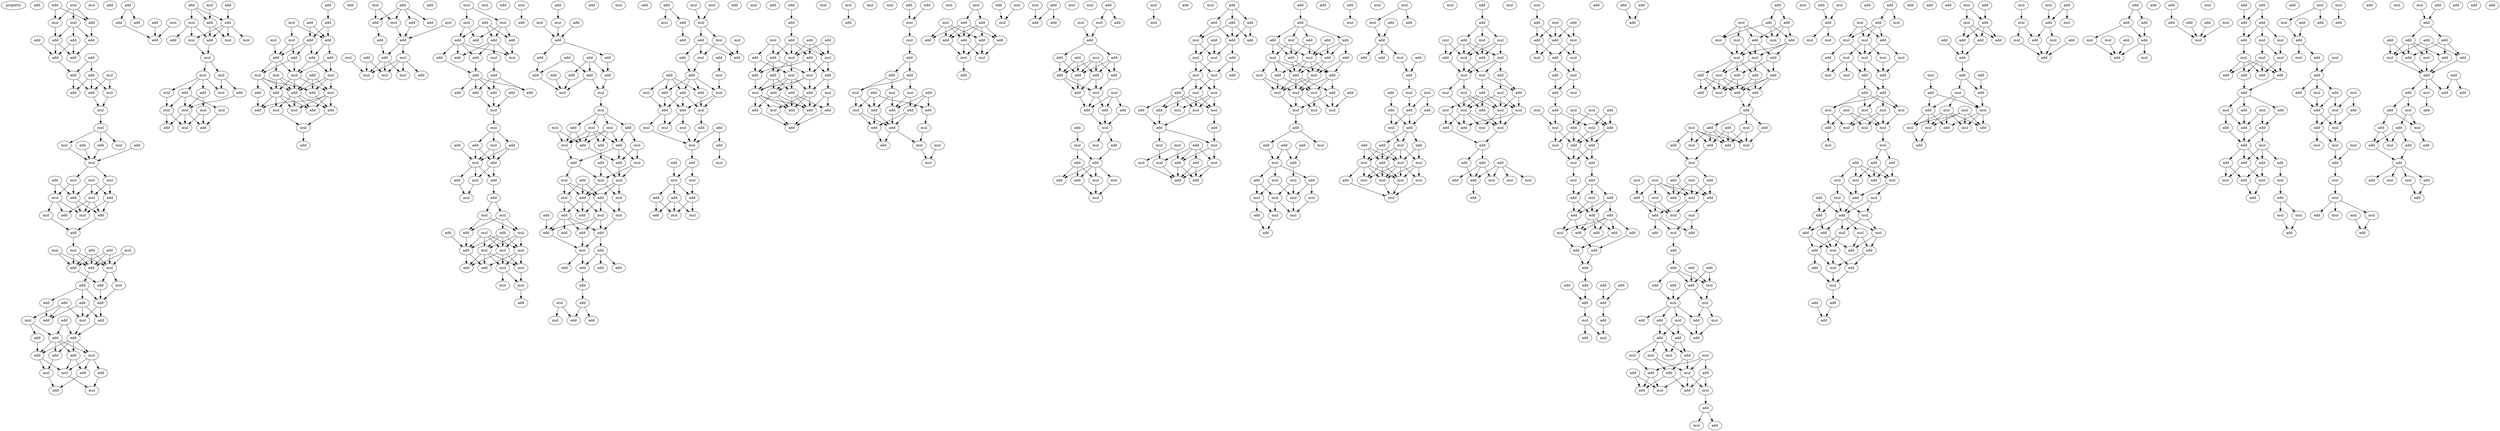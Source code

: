 digraph {
    node [fontcolor=black]
    property [mul=2,lf=1.9]
    0 [ label = add ];
    1 [ label = mul ];
    2 [ label = add ];
    3 [ label = mul ];
    4 [ label = add ];
    5 [ label = mul ];
    6 [ label = mul ];
    7 [ label = add ];
    8 [ label = add ];
    9 [ label = add ];
    10 [ label = add ];
    11 [ label = add ];
    12 [ label = add ];
    13 [ label = add ];
    14 [ label = add ];
    15 [ label = mul ];
    16 [ label = add ];
    17 [ label = add ];
    18 [ label = add ];
    19 [ label = mul ];
    20 [ label = mul ];
    21 [ label = add ];
    22 [ label = mul ];
    23 [ label = mul ];
    24 [ label = add ];
    25 [ label = add ];
    26 [ label = add ];
    27 [ label = mul ];
    28 [ label = mul ];
    29 [ label = mul ];
    30 [ label = mul ];
    31 [ label = mul ];
    32 [ label = add ];
    33 [ label = mul ];
    34 [ label = mul ];
    35 [ label = add ];
    36 [ label = add ];
    37 [ label = mul ];
    38 [ label = mul ];
    39 [ label = add ];
    40 [ label = add ];
    41 [ label = add ];
    42 [ label = add ];
    43 [ label = add ];
    44 [ label = mul ];
    45 [ label = mul ];
    46 [ label = mul ];
    47 [ label = mul ];
    48 [ label = add ];
    49 [ label = add ];
    50 [ label = mul ];
    51 [ label = add ];
    52 [ label = add ];
    53 [ label = add ];
    54 [ label = add ];
    55 [ label = add ];
    56 [ label = add ];
    57 [ label = add ];
    58 [ label = mul ];
    59 [ label = add ];
    60 [ label = mul ];
    61 [ label = add ];
    62 [ label = add ];
    63 [ label = add ];
    64 [ label = add ];
    65 [ label = add ];
    66 [ label = add ];
    67 [ label = add ];
    68 [ label = mul ];
    69 [ label = mul ];
    70 [ label = mul ];
    71 [ label = add ];
    72 [ label = add ];
    73 [ label = add ];
    74 [ label = mul ];
    75 [ label = add ];
    76 [ label = add ];
    77 [ label = add ];
    78 [ label = add ];
    79 [ label = mul ];
    80 [ label = add ];
    81 [ label = mul ];
    82 [ label = add ];
    83 [ label = add ];
    84 [ label = add ];
    85 [ label = mul ];
    86 [ label = add ];
    87 [ label = mul ];
    88 [ label = add ];
    89 [ label = mul ];
    90 [ label = add ];
    91 [ label = mul ];
    92 [ label = mul ];
    93 [ label = mul ];
    94 [ label = mul ];
    95 [ label = mul ];
    96 [ label = mul ];
    97 [ label = add ];
    98 [ label = add ];
    99 [ label = add ];
    100 [ label = mul ];
    101 [ label = mul ];
    102 [ label = mul ];
    103 [ label = mul ];
    104 [ label = add ];
    105 [ label = mul ];
    106 [ label = add ];
    107 [ label = add ];
    108 [ label = mul ];
    109 [ label = add ];
    110 [ label = add ];
    111 [ label = mul ];
    112 [ label = add ];
    113 [ label = add ];
    114 [ label = mul ];
    115 [ label = add ];
    116 [ label = add ];
    117 [ label = add ];
    118 [ label = add ];
    119 [ label = mul ];
    120 [ label = add ];
    121 [ label = mul ];
    122 [ label = mul ];
    123 [ label = mul ];
    124 [ label = add ];
    125 [ label = mul ];
    126 [ label = add ];
    127 [ label = add ];
    128 [ label = add ];
    129 [ label = add ];
    130 [ label = mul ];
    131 [ label = add ];
    132 [ label = mul ];
    133 [ label = add ];
    134 [ label = mul ];
    135 [ label = add ];
    136 [ label = add ];
    137 [ label = mul ];
    138 [ label = add ];
    139 [ label = mul ];
    140 [ label = mul ];
    141 [ label = add ];
    142 [ label = add ];
    143 [ label = add ];
    144 [ label = add ];
    145 [ label = add ];
    146 [ label = mul ];
    147 [ label = add ];
    148 [ label = mul ];
    149 [ label = add ];
    150 [ label = mul ];
    151 [ label = mul ];
    152 [ label = add ];
    153 [ label = add ];
    154 [ label = mul ];
    155 [ label = mul ];
    156 [ label = mul ];
    157 [ label = add ];
    158 [ label = mul ];
    159 [ label = add ];
    160 [ label = add ];
    161 [ label = add ];
    162 [ label = add ];
    163 [ label = add ];
    164 [ label = add ];
    165 [ label = mul ];
    166 [ label = add ];
    167 [ label = mul ];
    168 [ label = add ];
    169 [ label = add ];
    170 [ label = add ];
    171 [ label = add ];
    172 [ label = add ];
    173 [ label = add ];
    174 [ label = add ];
    175 [ label = mul ];
    176 [ label = mul ];
    177 [ label = add ];
    178 [ label = add ];
    179 [ label = mul ];
    180 [ label = add ];
    181 [ label = mul ];
    182 [ label = add ];
    183 [ label = add ];
    184 [ label = add ];
    185 [ label = mul ];
    186 [ label = mul ];
    187 [ label = add ];
    188 [ label = mul ];
    189 [ label = mul ];
    190 [ label = mul ];
    191 [ label = add ];
    192 [ label = add ];
    193 [ label = mul ];
    194 [ label = mul ];
    195 [ label = add ];
    196 [ label = mul ];
    197 [ label = add ];
    198 [ label = mul ];
    199 [ label = mul ];
    200 [ label = mul ];
    201 [ label = mul ];
    202 [ label = add ];
    203 [ label = add ];
    204 [ label = add ];
    205 [ label = mul ];
    206 [ label = mul ];
    207 [ label = add ];
    208 [ label = mul ];
    209 [ label = add ];
    210 [ label = add ];
    211 [ label = mul ];
    212 [ label = mul ];
    213 [ label = add ];
    214 [ label = add ];
    215 [ label = mul ];
    216 [ label = add ];
    217 [ label = add ];
    218 [ label = add ];
    219 [ label = add ];
    220 [ label = add ];
    221 [ label = add ];
    222 [ label = add ];
    223 [ label = add ];
    224 [ label = add ];
    225 [ label = add ];
    226 [ label = mul ];
    227 [ label = mul ];
    228 [ label = mul ];
    229 [ label = add ];
    230 [ label = mul ];
    231 [ label = mul ];
    232 [ label = mul ];
    233 [ label = add ];
    234 [ label = mul ];
    235 [ label = add ];
    236 [ label = mul ];
    237 [ label = add ];
    238 [ label = add ];
    239 [ label = add ];
    240 [ label = add ];
    241 [ label = mul ];
    242 [ label = add ];
    243 [ label = add ];
    244 [ label = mul ];
    245 [ label = mul ];
    246 [ label = mul ];
    247 [ label = mul ];
    248 [ label = mul ];
    249 [ label = add ];
    250 [ label = add ];
    251 [ label = mul ];
    252 [ label = add ];
    253 [ label = add ];
    254 [ label = mul ];
    255 [ label = add ];
    256 [ label = add ];
    257 [ label = add ];
    258 [ label = add ];
    259 [ label = add ];
    260 [ label = add ];
    261 [ label = mul ];
    262 [ label = add ];
    263 [ label = add ];
    264 [ label = add ];
    265 [ label = add ];
    266 [ label = add ];
    267 [ label = mul ];
    268 [ label = add ];
    269 [ label = add ];
    270 [ label = add ];
    271 [ label = mul ];
    272 [ label = add ];
    273 [ label = add ];
    274 [ label = mul ];
    275 [ label = add ];
    276 [ label = add ];
    277 [ label = mul ];
    278 [ label = mul ];
    279 [ label = mul ];
    280 [ label = add ];
    281 [ label = mul ];
    282 [ label = mul ];
    283 [ label = add ];
    284 [ label = add ];
    285 [ label = mul ];
    286 [ label = add ];
    287 [ label = add ];
    288 [ label = mul ];
    289 [ label = add ];
    290 [ label = add ];
    291 [ label = add ];
    292 [ label = add ];
    293 [ label = mul ];
    294 [ label = mul ];
    295 [ label = add ];
    296 [ label = add ];
    297 [ label = mul ];
    298 [ label = add ];
    299 [ label = add ];
    300 [ label = add ];
    301 [ label = mul ];
    302 [ label = mul ];
    303 [ label = mul ];
    304 [ label = add ];
    305 [ label = mul ];
    306 [ label = add ];
    307 [ label = mul ];
    308 [ label = add ];
    309 [ label = mul ];
    310 [ label = add ];
    311 [ label = mul ];
    312 [ label = mul ];
    313 [ label = add ];
    314 [ label = add ];
    315 [ label = add ];
    316 [ label = add ];
    317 [ label = mul ];
    318 [ label = mul ];
    319 [ label = add ];
    320 [ label = add ];
    321 [ label = add ];
    322 [ label = add ];
    323 [ label = add ];
    324 [ label = mul ];
    325 [ label = add ];
    326 [ label = mul ];
    327 [ label = mul ];
    328 [ label = add ];
    329 [ label = add ];
    330 [ label = add ];
    331 [ label = mul ];
    332 [ label = add ];
    333 [ label = add ];
    334 [ label = mul ];
    335 [ label = add ];
    336 [ label = mul ];
    337 [ label = mul ];
    338 [ label = add ];
    339 [ label = add ];
    340 [ label = add ];
    341 [ label = add ];
    342 [ label = mul ];
    343 [ label = add ];
    344 [ label = add ];
    345 [ label = add ];
    346 [ label = mul ];
    347 [ label = mul ];
    348 [ label = mul ];
    349 [ label = add ];
    350 [ label = mul ];
    351 [ label = add ];
    352 [ label = add ];
    353 [ label = mul ];
    354 [ label = mul ];
    355 [ label = add ];
    356 [ label = add ];
    357 [ label = add ];
    358 [ label = mul ];
    359 [ label = mul ];
    360 [ label = add ];
    361 [ label = mul ];
    362 [ label = add ];
    363 [ label = add ];
    364 [ label = add ];
    365 [ label = add ];
    366 [ label = add ];
    367 [ label = mul ];
    368 [ label = add ];
    369 [ label = mul ];
    370 [ label = add ];
    371 [ label = mul ];
    372 [ label = mul ];
    373 [ label = add ];
    374 [ label = mul ];
    375 [ label = mul ];
    376 [ label = mul ];
    377 [ label = add ];
    378 [ label = mul ];
    379 [ label = add ];
    380 [ label = add ];
    381 [ label = add ];
    382 [ label = add ];
    383 [ label = add ];
    384 [ label = add ];
    385 [ label = mul ];
    386 [ label = mul ];
    387 [ label = add ];
    388 [ label = add ];
    389 [ label = mul ];
    390 [ label = mul ];
    391 [ label = add ];
    392 [ label = mul ];
    393 [ label = add ];
    394 [ label = mul ];
    395 [ label = add ];
    396 [ label = mul ];
    397 [ label = add ];
    398 [ label = mul ];
    399 [ label = mul ];
    400 [ label = mul ];
    401 [ label = add ];
    402 [ label = add ];
    403 [ label = mul ];
    404 [ label = add ];
    405 [ label = add ];
    406 [ label = mul ];
    407 [ label = add ];
    408 [ label = add ];
    409 [ label = add ];
    410 [ label = add ];
    411 [ label = add ];
    412 [ label = add ];
    413 [ label = mul ];
    414 [ label = add ];
    415 [ label = mul ];
    416 [ label = add ];
    417 [ label = add ];
    418 [ label = add ];
    419 [ label = add ];
    420 [ label = mul ];
    421 [ label = mul ];
    422 [ label = add ];
    423 [ label = mul ];
    424 [ label = add ];
    425 [ label = add ];
    426 [ label = mul ];
    427 [ label = add ];
    428 [ label = mul ];
    429 [ label = add ];
    430 [ label = mul ];
    431 [ label = mul ];
    432 [ label = add ];
    433 [ label = add ];
    434 [ label = add ];
    435 [ label = add ];
    436 [ label = mul ];
    437 [ label = add ];
    438 [ label = add ];
    439 [ label = add ];
    440 [ label = add ];
    441 [ label = mul ];
    442 [ label = mul ];
    443 [ label = add ];
    444 [ label = mul ];
    445 [ label = mul ];
    446 [ label = mul ];
    447 [ label = mul ];
    448 [ label = add ];
    449 [ label = mul ];
    450 [ label = mul ];
    451 [ label = add ];
    452 [ label = mul ];
    453 [ label = add ];
    454 [ label = add ];
    455 [ label = add ];
    456 [ label = mul ];
    457 [ label = mul ];
    458 [ label = mul ];
    459 [ label = add ];
    460 [ label = mul ];
    461 [ label = mul ];
    462 [ label = add ];
    463 [ label = mul ];
    464 [ label = add ];
    465 [ label = add ];
    466 [ label = add ];
    467 [ label = add ];
    468 [ label = add ];
    469 [ label = add ];
    470 [ label = mul ];
    471 [ label = add ];
    472 [ label = add ];
    473 [ label = add ];
    474 [ label = mul ];
    475 [ label = mul ];
    476 [ label = add ];
    477 [ label = add ];
    478 [ label = add ];
    479 [ label = mul ];
    480 [ label = mul ];
    481 [ label = add ];
    482 [ label = add ];
    483 [ label = add ];
    484 [ label = mul ];
    485 [ label = add ];
    486 [ label = add ];
    487 [ label = mul ];
    488 [ label = mul ];
    489 [ label = mul ];
    490 [ label = mul ];
    491 [ label = mul ];
    492 [ label = add ];
    493 [ label = add ];
    494 [ label = add ];
    495 [ label = add ];
    496 [ label = mul ];
    497 [ label = add ];
    498 [ label = mul ];
    499 [ label = add ];
    500 [ label = mul ];
    501 [ label = mul ];
    502 [ label = add ];
    503 [ label = add ];
    504 [ label = mul ];
    505 [ label = mul ];
    506 [ label = mul ];
    507 [ label = mul ];
    508 [ label = add ];
    509 [ label = mul ];
    510 [ label = mul ];
    511 [ label = add ];
    512 [ label = add ];
    513 [ label = mul ];
    514 [ label = mul ];
    515 [ label = mul ];
    516 [ label = mul ];
    517 [ label = mul ];
    518 [ label = add ];
    519 [ label = add ];
    520 [ label = add ];
    521 [ label = add ];
    522 [ label = add ];
    523 [ label = mul ];
    524 [ label = add ];
    525 [ label = add ];
    526 [ label = mul ];
    527 [ label = mul ];
    528 [ label = add ];
    529 [ label = add ];
    530 [ label = add ];
    531 [ label = add ];
    532 [ label = mul ];
    533 [ label = add ];
    534 [ label = add ];
    535 [ label = add ];
    536 [ label = mul ];
    537 [ label = add ];
    538 [ label = mul ];
    539 [ label = mul ];
    540 [ label = mul ];
    541 [ label = add ];
    542 [ label = add ];
    543 [ label = mul ];
    544 [ label = mul ];
    545 [ label = mul ];
    546 [ label = mul ];
    547 [ label = mul ];
    548 [ label = add ];
    549 [ label = add ];
    550 [ label = mul ];
    551 [ label = add ];
    552 [ label = mul ];
    553 [ label = mul ];
    554 [ label = add ];
    555 [ label = mul ];
    556 [ label = mul ];
    557 [ label = add ];
    558 [ label = add ];
    559 [ label = mul ];
    560 [ label = mul ];
    561 [ label = mul ];
    562 [ label = add ];
    563 [ label = mul ];
    564 [ label = mul ];
    565 [ label = add ];
    566 [ label = mul ];
    567 [ label = mul ];
    568 [ label = add ];
    569 [ label = mul ];
    570 [ label = mul ];
    571 [ label = add ];
    572 [ label = add ];
    573 [ label = mul ];
    574 [ label = mul ];
    575 [ label = add ];
    576 [ label = add ];
    577 [ label = add ];
    578 [ label = add ];
    579 [ label = mul ];
    580 [ label = mul ];
    581 [ label = add ];
    582 [ label = add ];
    583 [ label = mul ];
    584 [ label = add ];
    585 [ label = mul ];
    586 [ label = mul ];
    587 [ label = mul ];
    588 [ label = add ];
    589 [ label = add ];
    590 [ label = add ];
    591 [ label = add ];
    592 [ label = mul ];
    593 [ label = add ];
    594 [ label = add ];
    595 [ label = mul ];
    596 [ label = mul ];
    597 [ label = add ];
    598 [ label = mul ];
    599 [ label = add ];
    600 [ label = mul ];
    601 [ label = mul ];
    602 [ label = add ];
    603 [ label = add ];
    604 [ label = mul ];
    605 [ label = mul ];
    606 [ label = add ];
    607 [ label = mul ];
    608 [ label = mul ];
    609 [ label = add ];
    610 [ label = add ];
    611 [ label = add ];
    612 [ label = mul ];
    613 [ label = add ];
    614 [ label = mul ];
    615 [ label = add ];
    616 [ label = mul ];
    617 [ label = add ];
    618 [ label = add ];
    619 [ label = mul ];
    620 [ label = add ];
    621 [ label = add ];
    622 [ label = add ];
    623 [ label = add ];
    624 [ label = add ];
    625 [ label = add ];
    626 [ label = mul ];
    627 [ label = add ];
    628 [ label = add ];
    629 [ label = add ];
    630 [ label = add ];
    631 [ label = add ];
    632 [ label = add ];
    633 [ label = add ];
    634 [ label = add ];
    635 [ label = add ];
    636 [ label = add ];
    637 [ label = mul ];
    638 [ label = add ];
    639 [ label = add ];
    640 [ label = mul ];
    641 [ label = add ];
    642 [ label = add ];
    643 [ label = add ];
    644 [ label = add ];
    645 [ label = mul ];
    646 [ label = add ];
    647 [ label = add ];
    648 [ label = mul ];
    649 [ label = add ];
    650 [ label = mul ];
    651 [ label = mul ];
    652 [ label = add ];
    653 [ label = mul ];
    654 [ label = mul ];
    655 [ label = add ];
    656 [ label = add ];
    657 [ label = add ];
    658 [ label = mul ];
    659 [ label = add ];
    660 [ label = add ];
    661 [ label = add ];
    662 [ label = mul ];
    663 [ label = add ];
    664 [ label = add ];
    665 [ label = add ];
    666 [ label = add ];
    667 [ label = mul ];
    668 [ label = mul ];
    669 [ label = add ];
    670 [ label = add ];
    671 [ label = add ];
    672 [ label = add ];
    673 [ label = add ];
    674 [ label = mul ];
    675 [ label = mul ];
    676 [ label = mul ];
    677 [ label = add ];
    678 [ label = add ];
    679 [ label = mul ];
    680 [ label = mul ];
    681 [ label = mul ];
    682 [ label = mul ];
    683 [ label = add ];
    684 [ label = mul ];
    685 [ label = add ];
    686 [ label = add ];
    687 [ label = mul ];
    688 [ label = add ];
    689 [ label = mul ];
    690 [ label = add ];
    691 [ label = mul ];
    692 [ label = add ];
    693 [ label = add ];
    694 [ label = add ];
    695 [ label = add ];
    696 [ label = add ];
    697 [ label = add ];
    698 [ label = mul ];
    699 [ label = add ];
    700 [ label = add ];
    701 [ label = mul ];
    702 [ label = mul ];
    703 [ label = mul ];
    704 [ label = mul ];
    705 [ label = mul ];
    706 [ label = add ];
    707 [ label = add ];
    708 [ label = add ];
    709 [ label = add ];
    710 [ label = add ];
    711 [ label = add ];
    712 [ label = mul ];
    713 [ label = mul ];
    714 [ label = mul ];
    715 [ label = mul ];
    716 [ label = add ];
    717 [ label = add ];
    718 [ label = mul ];
    719 [ label = add ];
    720 [ label = add ];
    721 [ label = add ];
    722 [ label = mul ];
    723 [ label = add ];
    724 [ label = add ];
    725 [ label = mul ];
    726 [ label = add ];
    727 [ label = add ];
    728 [ label = mul ];
    729 [ label = mul ];
    730 [ label = add ];
    731 [ label = add ];
    732 [ label = add ];
    733 [ label = mul ];
    734 [ label = mul ];
    735 [ label = add ];
    736 [ label = mul ];
    737 [ label = add ];
    738 [ label = mul ];
    739 [ label = mul ];
    740 [ label = mul ];
    741 [ label = add ];
    742 [ label = mul ];
    743 [ label = add ];
    744 [ label = mul ];
    745 [ label = mul ];
    746 [ label = mul ];
    747 [ label = mul ];
    748 [ label = add ];
    749 [ label = mul ];
    750 [ label = add ];
    751 [ label = add ];
    752 [ label = add ];
    753 [ label = mul ];
    754 [ label = mul ];
    755 [ label = mul ];
    756 [ label = mul ];
    757 [ label = mul ];
    758 [ label = mul ];
    759 [ label = add ];
    760 [ label = mul ];
    761 [ label = mul ];
    762 [ label = mul ];
    763 [ label = mul ];
    764 [ label = add ];
    765 [ label = add ];
    766 [ label = add ];
    767 [ label = mul ];
    768 [ label = add ];
    769 [ label = mul ];
    770 [ label = mul ];
    771 [ label = mul ];
    772 [ label = add ];
    773 [ label = mul ];
    774 [ label = add ];
    775 [ label = add ];
    776 [ label = mul ];
    777 [ label = add ];
    778 [ label = mul ];
    779 [ label = mul ];
    780 [ label = add ];
    781 [ label = add ];
    782 [ label = mul ];
    783 [ label = add ];
    784 [ label = add ];
    785 [ label = mul ];
    786 [ label = add ];
    787 [ label = add ];
    788 [ label = add ];
    789 [ label = add ];
    790 [ label = mul ];
    791 [ label = add ];
    792 [ label = mul ];
    793 [ label = add ];
    794 [ label = add ];
    795 [ label = add ];
    796 [ label = add ];
    797 [ label = add ];
    798 [ label = mul ];
    799 [ label = mul ];
    800 [ label = add ];
    801 [ label = add ];
    802 [ label = add ];
    803 [ label = add ];
    804 [ label = add ];
    805 [ label = add ];
    806 [ label = add ];
    807 [ label = add ];
    808 [ label = mul ];
    809 [ label = add ];
    810 [ label = add ];
    811 [ label = mul ];
    812 [ label = mul ];
    813 [ label = add ];
    814 [ label = mul ];
    815 [ label = mul ];
    816 [ label = add ];
    817 [ label = mul ];
    818 [ label = mul ];
    819 [ label = add ];
    820 [ label = mul ];
    821 [ label = add ];
    822 [ label = mul ];
    823 [ label = add ];
    824 [ label = mul ];
    825 [ label = mul ];
    826 [ label = add ];
    827 [ label = mul ];
    828 [ label = mul ];
    829 [ label = add ];
    830 [ label = add ];
    831 [ label = mul ];
    832 [ label = add ];
    833 [ label = add ];
    834 [ label = add ];
    835 [ label = add ];
    836 [ label = add ];
    837 [ label = mul ];
    838 [ label = mul ];
    839 [ label = add ];
    840 [ label = add ];
    841 [ label = add ];
    842 [ label = mul ];
    843 [ label = add ];
    844 [ label = add ];
    845 [ label = mul ];
    846 [ label = add ];
    847 [ label = mul ];
    848 [ label = add ];
    849 [ label = mul ];
    850 [ label = add ];
    851 [ label = add ];
    852 [ label = add ];
    853 [ label = add ];
    854 [ label = mul ];
    855 [ label = mul ];
    856 [ label = add ];
    857 [ label = mul ];
    858 [ label = mul ];
    859 [ label = mul ];
    860 [ label = add ];
    861 [ label = add ];
    862 [ label = add ];
    863 [ label = add ];
    864 [ label = add ];
    865 [ label = add ];
    866 [ label = add ];
    867 [ label = mul ];
    868 [ label = mul ];
    869 [ label = add ];
    870 [ label = add ];
    871 [ label = add ];
    872 [ label = mul ];
    873 [ label = add ];
    874 [ label = add ];
    875 [ label = add ];
    876 [ label = add ];
    877 [ label = add ];
    878 [ label = add ];
    879 [ label = mul ];
    880 [ label = add ];
    881 [ label = mul ];
    882 [ label = mul ];
    883 [ label = add ];
    884 [ label = add ];
    885 [ label = mul ];
    886 [ label = mul ];
    887 [ label = add ];
    888 [ label = mul ];
    889 [ label = mul ];
    890 [ label = add ];
    891 [ label = add ];
    892 [ label = mul ];
    893 [ label = add ];
    894 [ label = add ];
    895 [ label = mul ];
    896 [ label = add ];
    897 [ label = mul ];
    898 [ label = add ];
    899 [ label = add ];
    900 [ label = add ];
    901 [ label = mul ];
    902 [ label = add ];
    903 [ label = mul ];
    904 [ label = add ];
    905 [ label = add ];
    906 [ label = mul ];
    907 [ label = mul ];
    908 [ label = add ];
    909 [ label = mul ];
    910 [ label = mul ];
    911 [ label = mul ];
    912 [ label = add ];
    913 [ label = mul ];
    914 [ label = mul ];
    915 [ label = mul ];
    916 [ label = add ];
    917 [ label = mul ];
    918 [ label = mul ];
    919 [ label = mul ];
    920 [ label = add ];
    921 [ label = mul ];
    922 [ label = add ];
    923 [ label = add ];
    924 [ label = add ];
    925 [ label = add ];
    926 [ label = add ];
    927 [ label = add ];
    928 [ label = add ];
    929 [ label = mul ];
    930 [ label = add ];
    931 [ label = add ];
    932 [ label = add ];
    933 [ label = mul ];
    934 [ label = add ];
    935 [ label = add ];
    936 [ label = add ];
    937 [ label = mul ];
    938 [ label = add ];
    939 [ label = add ];
    940 [ label = add ];
    941 [ label = add ];
    942 [ label = add ];
    943 [ label = mul ];
    944 [ label = add ];
    945 [ label = add ];
    946 [ label = mul ];
    947 [ label = add ];
    948 [ label = add ];
    949 [ label = add ];
    950 [ label = add ];
    951 [ label = mul ];
    952 [ label = add ];
    953 [ label = add ];
    954 [ label = mul ];
    955 [ label = mul ];
    956 [ label = add ];
    957 [ label = add ];
    1 -> 4 [ name = 0 ];
    1 -> 5 [ name = 1 ];
    1 -> 6 [ name = 2 ];
    2 -> 4 [ name = 3 ];
    2 -> 6 [ name = 4 ];
    4 -> 7 [ name = 5 ];
    5 -> 7 [ name = 6 ];
    5 -> 8 [ name = 7 ];
    5 -> 10 [ name = 8 ];
    6 -> 10 [ name = 9 ];
    7 -> 13 [ name = 10 ];
    8 -> 11 [ name = 11 ];
    8 -> 13 [ name = 12 ];
    9 -> 11 [ name = 13 ];
    10 -> 11 [ name = 14 ];
    10 -> 13 [ name = 15 ];
    11 -> 14 [ name = 16 ];
    12 -> 14 [ name = 17 ];
    12 -> 16 [ name = 18 ];
    14 -> 17 [ name = 19 ];
    14 -> 18 [ name = 20 ];
    15 -> 18 [ name = 21 ];
    15 -> 19 [ name = 22 ];
    16 -> 17 [ name = 23 ];
    16 -> 18 [ name = 24 ];
    16 -> 19 [ name = 25 ];
    18 -> 20 [ name = 26 ];
    19 -> 20 [ name = 27 ];
    20 -> 22 [ name = 28 ];
    22 -> 23 [ name = 29 ];
    22 -> 25 [ name = 30 ];
    22 -> 27 [ name = 31 ];
    23 -> 28 [ name = 32 ];
    24 -> 28 [ name = 33 ];
    25 -> 28 [ name = 34 ];
    26 -> 28 [ name = 35 ];
    28 -> 29 [ name = 36 ];
    28 -> 30 [ name = 37 ];
    29 -> 33 [ name = 38 ];
    29 -> 35 [ name = 39 ];
    30 -> 34 [ name = 40 ];
    30 -> 36 [ name = 41 ];
    31 -> 34 [ name = 42 ];
    31 -> 35 [ name = 43 ];
    31 -> 36 [ name = 44 ];
    32 -> 33 [ name = 45 ];
    32 -> 35 [ name = 46 ];
    33 -> 37 [ name = 47 ];
    33 -> 38 [ name = 48 ];
    33 -> 39 [ name = 49 ];
    34 -> 38 [ name = 50 ];
    34 -> 39 [ name = 51 ];
    34 -> 40 [ name = 52 ];
    35 -> 38 [ name = 53 ];
    35 -> 40 [ name = 54 ];
    36 -> 38 [ name = 55 ];
    36 -> 40 [ name = 56 ];
    37 -> 41 [ name = 57 ];
    40 -> 41 [ name = 58 ];
    41 -> 44 [ name = 59 ];
    42 -> 47 [ name = 60 ];
    42 -> 48 [ name = 61 ];
    42 -> 49 [ name = 62 ];
    43 -> 47 [ name = 63 ];
    43 -> 48 [ name = 64 ];
    43 -> 49 [ name = 65 ];
    44 -> 47 [ name = 66 ];
    44 -> 48 [ name = 67 ];
    44 -> 49 [ name = 68 ];
    45 -> 47 [ name = 69 ];
    45 -> 49 [ name = 70 ];
    46 -> 48 [ name = 71 ];
    46 -> 49 [ name = 72 ];
    47 -> 50 [ name = 73 ];
    47 -> 51 [ name = 74 ];
    48 -> 51 [ name = 75 ];
    49 -> 52 [ name = 76 ];
    50 -> 54 [ name = 77 ];
    51 -> 54 [ name = 78 ];
    52 -> 54 [ name = 79 ];
    52 -> 55 [ name = 80 ];
    52 -> 56 [ name = 81 ];
    53 -> 58 [ name = 82 ];
    53 -> 59 [ name = 83 ];
    53 -> 60 [ name = 84 ];
    54 -> 57 [ name = 85 ];
    54 -> 58 [ name = 86 ];
    55 -> 59 [ name = 87 ];
    56 -> 57 [ name = 88 ];
    56 -> 58 [ name = 89 ];
    56 -> 59 [ name = 90 ];
    57 -> 64 [ name = 91 ];
    58 -> 64 [ name = 92 ];
    60 -> 62 [ name = 93 ];
    60 -> 63 [ name = 94 ];
    61 -> 63 [ name = 95 ];
    61 -> 64 [ name = 96 ];
    62 -> 66 [ name = 97 ];
    63 -> 65 [ name = 98 ];
    63 -> 66 [ name = 99 ];
    63 -> 67 [ name = 100 ];
    63 -> 68 [ name = 101 ];
    64 -> 65 [ name = 102 ];
    64 -> 66 [ name = 103 ];
    64 -> 67 [ name = 104 ];
    64 -> 68 [ name = 105 ];
    65 -> 70 [ name = 106 ];
    66 -> 69 [ name = 107 ];
    66 -> 70 [ name = 108 ];
    67 -> 69 [ name = 109 ];
    67 -> 71 [ name = 110 ];
    68 -> 69 [ name = 111 ];
    68 -> 71 [ name = 112 ];
    68 -> 72 [ name = 113 ];
    69 -> 74 [ name = 114 ];
    70 -> 73 [ name = 115 ];
    71 -> 73 [ name = 116 ];
    72 -> 74 [ name = 117 ];
    75 -> 77 [ name = 118 ];
    75 -> 78 [ name = 119 ];
    76 -> 80 [ name = 120 ];
    77 -> 80 [ name = 121 ];
    79 -> 80 [ name = 122 ];
    81 -> 84 [ name = 123 ];
    82 -> 84 [ name = 124 ];
    82 -> 85 [ name = 125 ];
    82 -> 86 [ name = 126 ];
    83 -> 86 [ name = 127 ];
    84 -> 89 [ name = 128 ];
    84 -> 90 [ name = 129 ];
    85 -> 88 [ name = 130 ];
    85 -> 90 [ name = 131 ];
    85 -> 91 [ name = 132 ];
    86 -> 87 [ name = 133 ];
    86 -> 89 [ name = 134 ];
    86 -> 90 [ name = 135 ];
    86 -> 91 [ name = 136 ];
    90 -> 92 [ name = 137 ];
    91 -> 92 [ name = 138 ];
    92 -> 93 [ name = 139 ];
    92 -> 94 [ name = 140 ];
    93 -> 95 [ name = 141 ];
    93 -> 96 [ name = 142 ];
    93 -> 98 [ name = 143 ];
    93 -> 99 [ name = 144 ];
    94 -> 96 [ name = 145 ];
    94 -> 97 [ name = 146 ];
    95 -> 100 [ name = 147 ];
    97 -> 101 [ name = 148 ];
    98 -> 101 [ name = 149 ];
    98 -> 102 [ name = 150 ];
    99 -> 100 [ name = 151 ];
    99 -> 101 [ name = 152 ];
    99 -> 103 [ name = 153 ];
    100 -> 104 [ name = 154 ];
    100 -> 105 [ name = 155 ];
    101 -> 104 [ name = 156 ];
    101 -> 105 [ name = 157 ];
    101 -> 106 [ name = 158 ];
    102 -> 105 [ name = 159 ];
    102 -> 106 [ name = 160 ];
    103 -> 106 [ name = 161 ];
    107 -> 109 [ name = 162 ];
    108 -> 111 [ name = 163 ];
    108 -> 113 [ name = 164 ];
    109 -> 112 [ name = 165 ];
    109 -> 113 [ name = 166 ];
    110 -> 112 [ name = 167 ];
    110 -> 113 [ name = 168 ];
    111 -> 115 [ name = 169 ];
    111 -> 118 [ name = 170 ];
    112 -> 115 [ name = 171 ];
    112 -> 117 [ name = 172 ];
    112 -> 118 [ name = 173 ];
    113 -> 116 [ name = 174 ];
    113 -> 117 [ name = 175 ];
    114 -> 118 [ name = 176 ];
    115 -> 122 [ name = 177 ];
    115 -> 123 [ name = 178 ];
    116 -> 121 [ name = 179 ];
    116 -> 122 [ name = 180 ];
    117 -> 121 [ name = 181 ];
    117 -> 122 [ name = 182 ];
    118 -> 119 [ name = 183 ];
    118 -> 122 [ name = 184 ];
    118 -> 123 [ name = 185 ];
    119 -> 124 [ name = 186 ];
    119 -> 126 [ name = 187 ];
    119 -> 128 [ name = 188 ];
    120 -> 124 [ name = 189 ];
    120 -> 125 [ name = 190 ];
    120 -> 126 [ name = 191 ];
    121 -> 124 [ name = 192 ];
    121 -> 125 [ name = 193 ];
    121 -> 126 [ name = 194 ];
    122 -> 125 [ name = 195 ];
    122 -> 126 [ name = 196 ];
    122 -> 128 [ name = 197 ];
    123 -> 124 [ name = 198 ];
    123 -> 126 [ name = 199 ];
    123 -> 127 [ name = 200 ];
    123 -> 128 [ name = 201 ];
    124 -> 133 [ name = 202 ];
    125 -> 129 [ name = 203 ];
    125 -> 131 [ name = 204 ];
    125 -> 132 [ name = 205 ];
    125 -> 133 [ name = 206 ];
    126 -> 130 [ name = 207 ];
    126 -> 131 [ name = 208 ];
    126 -> 132 [ name = 209 ];
    126 -> 133 [ name = 210 ];
    127 -> 129 [ name = 211 ];
    128 -> 129 [ name = 212 ];
    128 -> 130 [ name = 213 ];
    128 -> 131 [ name = 214 ];
    128 -> 132 [ name = 215 ];
    130 -> 134 [ name = 216 ];
    133 -> 134 [ name = 217 ];
    134 -> 135 [ name = 218 ];
    137 -> 140 [ name = 219 ];
    137 -> 141 [ name = 220 ];
    138 -> 140 [ name = 221 ];
    138 -> 141 [ name = 222 ];
    138 -> 142 [ name = 223 ];
    138 -> 143 [ name = 224 ];
    139 -> 144 [ name = 225 ];
    140 -> 144 [ name = 226 ];
    141 -> 145 [ name = 227 ];
    142 -> 144 [ name = 228 ];
    144 -> 148 [ name = 229 ];
    144 -> 149 [ name = 230 ];
    145 -> 149 [ name = 231 ];
    146 -> 150 [ name = 232 ];
    147 -> 150 [ name = 233 ];
    147 -> 151 [ name = 234 ];
    148 -> 150 [ name = 235 ];
    148 -> 151 [ name = 236 ];
    148 -> 153 [ name = 237 ];
    148 -> 154 [ name = 238 ];
    149 -> 150 [ name = 239 ];
    149 -> 151 [ name = 240 ];
    149 -> 154 [ name = 241 ];
    155 -> 156 [ name = 242 ];
    155 -> 158 [ name = 243 ];
    156 -> 159 [ name = 244 ];
    156 -> 161 [ name = 245 ];
    156 -> 162 [ name = 246 ];
    157 -> 159 [ name = 247 ];
    157 -> 160 [ name = 248 ];
    157 -> 161 [ name = 249 ];
    158 -> 160 [ name = 250 ];
    158 -> 162 [ name = 251 ];
    159 -> 163 [ name = 252 ];
    159 -> 164 [ name = 253 ];
    159 -> 165 [ name = 254 ];
    159 -> 167 [ name = 255 ];
    160 -> 163 [ name = 256 ];
    160 -> 164 [ name = 257 ];
    160 -> 166 [ name = 258 ];
    160 -> 167 [ name = 259 ];
    161 -> 167 [ name = 260 ];
    163 -> 169 [ name = 261 ];
    165 -> 168 [ name = 262 ];
    166 -> 169 [ name = 263 ];
    168 -> 170 [ name = 264 ];
    168 -> 171 [ name = 265 ];
    168 -> 174 [ name = 266 ];
    169 -> 170 [ name = 267 ];
    169 -> 171 [ name = 268 ];
    169 -> 173 [ name = 269 ];
    169 -> 174 [ name = 270 ];
    170 -> 175 [ name = 271 ];
    172 -> 175 [ name = 272 ];
    174 -> 175 [ name = 273 ];
    175 -> 176 [ name = 274 ];
    176 -> 177 [ name = 275 ];
    176 -> 179 [ name = 276 ];
    176 -> 180 [ name = 277 ];
    177 -> 181 [ name = 278 ];
    177 -> 182 [ name = 279 ];
    178 -> 181 [ name = 280 ];
    179 -> 181 [ name = 281 ];
    179 -> 182 [ name = 282 ];
    180 -> 181 [ name = 283 ];
    180 -> 182 [ name = 284 ];
    181 -> 183 [ name = 285 ];
    181 -> 184 [ name = 286 ];
    181 -> 186 [ name = 287 ];
    182 -> 184 [ name = 288 ];
    182 -> 186 [ name = 289 ];
    183 -> 188 [ name = 290 ];
    184 -> 187 [ name = 291 ];
    186 -> 188 [ name = 292 ];
    187 -> 189 [ name = 293 ];
    187 -> 190 [ name = 294 ];
    189 -> 192 [ name = 295 ];
    189 -> 194 [ name = 296 ];
    190 -> 192 [ name = 297 ];
    190 -> 194 [ name = 298 ];
    190 -> 195 [ name = 299 ];
    191 -> 197 [ name = 300 ];
    192 -> 197 [ name = 301 ];
    193 -> 196 [ name = 302 ];
    193 -> 197 [ name = 303 ];
    193 -> 198 [ name = 304 ];
    193 -> 199 [ name = 305 ];
    194 -> 196 [ name = 306 ];
    194 -> 198 [ name = 307 ];
    194 -> 199 [ name = 308 ];
    195 -> 196 [ name = 309 ];
    195 -> 197 [ name = 310 ];
    195 -> 198 [ name = 311 ];
    195 -> 199 [ name = 312 ];
    196 -> 200 [ name = 313 ];
    196 -> 201 [ name = 314 ];
    196 -> 202 [ name = 315 ];
    197 -> 202 [ name = 316 ];
    197 -> 204 [ name = 317 ];
    198 -> 200 [ name = 318 ];
    198 -> 201 [ name = 319 ];
    198 -> 204 [ name = 320 ];
    199 -> 200 [ name = 321 ];
    199 -> 201 [ name = 322 ];
    199 -> 202 [ name = 323 ];
    199 -> 204 [ name = 324 ];
    200 -> 205 [ name = 325 ];
    200 -> 206 [ name = 326 ];
    201 -> 206 [ name = 327 ];
    206 -> 207 [ name = 328 ];
    208 -> 209 [ name = 329 ];
    210 -> 212 [ name = 330 ];
    211 -> 216 [ name = 331 ];
    212 -> 216 [ name = 332 ];
    214 -> 216 [ name = 333 ];
    216 -> 217 [ name = 334 ];
    216 -> 219 [ name = 335 ];
    217 -> 222 [ name = 336 ];
    218 -> 221 [ name = 337 ];
    218 -> 222 [ name = 338 ];
    219 -> 223 [ name = 339 ];
    220 -> 221 [ name = 340 ];
    220 -> 223 [ name = 341 ];
    220 -> 225 [ name = 342 ];
    221 -> 226 [ name = 343 ];
    221 -> 227 [ name = 344 ];
    222 -> 227 [ name = 345 ];
    223 -> 226 [ name = 346 ];
    224 -> 227 [ name = 347 ];
    225 -> 227 [ name = 348 ];
    226 -> 228 [ name = 349 ];
    228 -> 229 [ name = 350 ];
    228 -> 230 [ name = 351 ];
    228 -> 231 [ name = 352 ];
    228 -> 233 [ name = 353 ];
    229 -> 235 [ name = 354 ];
    229 -> 236 [ name = 355 ];
    230 -> 234 [ name = 356 ];
    230 -> 235 [ name = 357 ];
    230 -> 237 [ name = 358 ];
    230 -> 238 [ name = 359 ];
    231 -> 234 [ name = 360 ];
    231 -> 235 [ name = 361 ];
    231 -> 237 [ name = 362 ];
    231 -> 238 [ name = 363 ];
    232 -> 234 [ name = 364 ];
    232 -> 237 [ name = 365 ];
    233 -> 234 [ name = 366 ];
    233 -> 237 [ name = 367 ];
    234 -> 242 [ name = 368 ];
    235 -> 240 [ name = 369 ];
    235 -> 241 [ name = 370 ];
    235 -> 242 [ name = 371 ];
    236 -> 240 [ name = 372 ];
    236 -> 241 [ name = 373 ];
    237 -> 240 [ name = 374 ];
    238 -> 239 [ name = 375 ];
    239 -> 245 [ name = 376 ];
    239 -> 246 [ name = 377 ];
    240 -> 245 [ name = 378 ];
    241 -> 245 [ name = 379 ];
    241 -> 246 [ name = 380 ];
    242 -> 244 [ name = 381 ];
    242 -> 246 [ name = 382 ];
    243 -> 248 [ name = 383 ];
    243 -> 249 [ name = 384 ];
    243 -> 250 [ name = 385 ];
    244 -> 248 [ name = 386 ];
    244 -> 249 [ name = 387 ];
    244 -> 250 [ name = 388 ];
    245 -> 247 [ name = 389 ];
    245 -> 249 [ name = 390 ];
    245 -> 250 [ name = 391 ];
    246 -> 247 [ name = 392 ];
    246 -> 249 [ name = 393 ];
    247 -> 251 [ name = 394 ];
    248 -> 252 [ name = 395 ];
    248 -> 253 [ name = 396 ];
    249 -> 252 [ name = 397 ];
    249 -> 253 [ name = 398 ];
    249 -> 254 [ name = 399 ];
    250 -> 251 [ name = 400 ];
    250 -> 252 [ name = 401 ];
    250 -> 254 [ name = 402 ];
    251 -> 257 [ name = 403 ];
    253 -> 256 [ name = 404 ];
    253 -> 257 [ name = 405 ];
    253 -> 258 [ name = 406 ];
    253 -> 259 [ name = 407 ];
    254 -> 257 [ name = 408 ];
    254 -> 258 [ name = 409 ];
    254 -> 259 [ name = 410 ];
    255 -> 259 [ name = 411 ];
    257 -> 260 [ name = 412 ];
    257 -> 261 [ name = 413 ];
    258 -> 261 [ name = 414 ];
    259 -> 261 [ name = 415 ];
    260 -> 262 [ name = 416 ];
    260 -> 263 [ name = 417 ];
    260 -> 264 [ name = 418 ];
    261 -> 262 [ name = 419 ];
    261 -> 265 [ name = 420 ];
    262 -> 266 [ name = 421 ];
    266 -> 268 [ name = 422 ];
    267 -> 269 [ name = 423 ];
    267 -> 271 [ name = 424 ];
    268 -> 269 [ name = 425 ];
    268 -> 272 [ name = 426 ];
    273 -> 274 [ name = 427 ];
    273 -> 275 [ name = 428 ];
    275 -> 276 [ name = 429 ];
    277 -> 279 [ name = 430 ];
    278 -> 279 [ name = 431 ];
    279 -> 280 [ name = 432 ];
    279 -> 282 [ name = 433 ];
    280 -> 285 [ name = 434 ];
    280 -> 286 [ name = 435 ];
    280 -> 287 [ name = 436 ];
    281 -> 286 [ name = 437 ];
    282 -> 285 [ name = 438 ];
    282 -> 286 [ name = 439 ];
    284 -> 288 [ name = 440 ];
    285 -> 290 [ name = 441 ];
    287 -> 290 [ name = 442 ];
    288 -> 294 [ name = 443 ];
    289 -> 291 [ name = 444 ];
    289 -> 292 [ name = 445 ];
    289 -> 293 [ name = 446 ];
    289 -> 295 [ name = 447 ];
    290 -> 291 [ name = 448 ];
    290 -> 292 [ name = 449 ];
    290 -> 294 [ name = 450 ];
    290 -> 295 [ name = 451 ];
    291 -> 296 [ name = 452 ];
    291 -> 297 [ name = 453 ];
    291 -> 298 [ name = 454 ];
    292 -> 297 [ name = 455 ];
    293 -> 296 [ name = 456 ];
    294 -> 297 [ name = 457 ];
    294 -> 298 [ name = 458 ];
    295 -> 296 [ name = 459 ];
    295 -> 298 [ name = 460 ];
    296 -> 301 [ name = 461 ];
    296 -> 302 [ name = 462 ];
    297 -> 300 [ name = 463 ];
    298 -> 302 [ name = 464 ];
    298 -> 303 [ name = 465 ];
    299 -> 304 [ name = 466 ];
    299 -> 305 [ name = 467 ];
    300 -> 305 [ name = 468 ];
    301 -> 305 [ name = 469 ];
    303 -> 305 [ name = 470 ];
    304 -> 309 [ name = 471 ];
    305 -> 308 [ name = 472 ];
    306 -> 311 [ name = 473 ];
    308 -> 311 [ name = 474 ];
    308 -> 312 [ name = 475 ];
    311 -> 313 [ name = 476 ];
    311 -> 314 [ name = 477 ];
    311 -> 315 [ name = 478 ];
    312 -> 314 [ name = 479 ];
    313 -> 316 [ name = 480 ];
    313 -> 318 [ name = 481 ];
    314 -> 317 [ name = 482 ];
    314 -> 318 [ name = 483 ];
    315 -> 316 [ name = 484 ];
    315 -> 317 [ name = 485 ];
    315 -> 318 [ name = 486 ];
    319 -> 320 [ name = 487 ];
    320 -> 322 [ name = 488 ];
    321 -> 326 [ name = 489 ];
    321 -> 327 [ name = 490 ];
    321 -> 329 [ name = 491 ];
    322 -> 326 [ name = 492 ];
    322 -> 327 [ name = 493 ];
    322 -> 328 [ name = 494 ];
    322 -> 329 [ name = 495 ];
    323 -> 326 [ name = 496 ];
    323 -> 327 [ name = 497 ];
    324 -> 325 [ name = 498 ];
    324 -> 326 [ name = 499 ];
    324 -> 328 [ name = 500 ];
    325 -> 330 [ name = 501 ];
    325 -> 331 [ name = 502 ];
    326 -> 331 [ name = 503 ];
    326 -> 333 [ name = 504 ];
    327 -> 332 [ name = 505 ];
    327 -> 334 [ name = 506 ];
    328 -> 330 [ name = 507 ];
    328 -> 333 [ name = 508 ];
    328 -> 334 [ name = 509 ];
    329 -> 330 [ name = 510 ];
    329 -> 332 [ name = 511 ];
    329 -> 334 [ name = 512 ];
    330 -> 336 [ name = 513 ];
    331 -> 335 [ name = 514 ];
    331 -> 336 [ name = 515 ];
    331 -> 338 [ name = 516 ];
    331 -> 339 [ name = 517 ];
    332 -> 337 [ name = 518 ];
    332 -> 338 [ name = 519 ];
    333 -> 335 [ name = 520 ];
    333 -> 336 [ name = 521 ];
    333 -> 339 [ name = 522 ];
    334 -> 336 [ name = 523 ];
    334 -> 338 [ name = 524 ];
    334 -> 339 [ name = 525 ];
    335 -> 341 [ name = 526 ];
    335 -> 343 [ name = 527 ];
    335 -> 344 [ name = 528 ];
    336 -> 340 [ name = 529 ];
    336 -> 341 [ name = 530 ];
    336 -> 342 [ name = 531 ];
    336 -> 344 [ name = 532 ];
    337 -> 341 [ name = 533 ];
    337 -> 343 [ name = 534 ];
    338 -> 341 [ name = 535 ];
    338 -> 342 [ name = 536 ];
    338 -> 344 [ name = 537 ];
    339 -> 340 [ name = 538 ];
    339 -> 341 [ name = 539 ];
    339 -> 344 [ name = 540 ];
    340 -> 345 [ name = 541 ];
    341 -> 345 [ name = 542 ];
    342 -> 345 [ name = 543 ];
    343 -> 345 [ name = 544 ];
    347 -> 349 [ name = 545 ];
    351 -> 353 [ name = 546 ];
    352 -> 353 [ name = 547 ];
    353 -> 354 [ name = 548 ];
    354 -> 355 [ name = 549 ];
    355 -> 356 [ name = 550 ];
    355 -> 357 [ name = 551 ];
    356 -> 359 [ name = 552 ];
    356 -> 361 [ name = 553 ];
    357 -> 358 [ name = 554 ];
    357 -> 359 [ name = 555 ];
    358 -> 363 [ name = 556 ];
    358 -> 365 [ name = 557 ];
    359 -> 365 [ name = 558 ];
    359 -> 367 [ name = 559 ];
    360 -> 363 [ name = 560 ];
    360 -> 364 [ name = 561 ];
    360 -> 366 [ name = 562 ];
    361 -> 363 [ name = 563 ];
    361 -> 366 [ name = 564 ];
    362 -> 364 [ name = 565 ];
    362 -> 365 [ name = 566 ];
    362 -> 367 [ name = 567 ];
    363 -> 370 [ name = 568 ];
    364 -> 369 [ name = 569 ];
    365 -> 368 [ name = 570 ];
    365 -> 370 [ name = 571 ];
    366 -> 368 [ name = 572 ];
    366 -> 370 [ name = 573 ];
    367 -> 368 [ name = 574 ];
    367 -> 370 [ name = 575 ];
    368 -> 373 [ name = 576 ];
    369 -> 372 [ name = 577 ];
    370 -> 372 [ name = 578 ];
    370 -> 373 [ name = 579 ];
    371 -> 375 [ name = 580 ];
    372 -> 375 [ name = 581 ];
    376 -> 377 [ name = 582 ];
    376 -> 379 [ name = 583 ];
    377 -> 380 [ name = 584 ];
    377 -> 382 [ name = 585 ];
    377 -> 383 [ name = 586 ];
    377 -> 384 [ name = 587 ];
    378 -> 380 [ name = 588 ];
    378 -> 381 [ name = 589 ];
    378 -> 383 [ name = 590 ];
    378 -> 384 [ name = 591 ];
    379 -> 381 [ name = 592 ];
    379 -> 382 [ name = 593 ];
    379 -> 383 [ name = 594 ];
    379 -> 384 [ name = 595 ];
    381 -> 385 [ name = 596 ];
    381 -> 386 [ name = 597 ];
    382 -> 385 [ name = 598 ];
    383 -> 386 [ name = 599 ];
    384 -> 385 [ name = 600 ];
    384 -> 386 [ name = 601 ];
    386 -> 387 [ name = 602 ];
    388 -> 394 [ name = 603 ];
    389 -> 393 [ name = 604 ];
    390 -> 394 [ name = 605 ];
    391 -> 393 [ name = 606 ];
    391 -> 395 [ name = 607 ];
    397 -> 400 [ name = 608 ];
    397 -> 402 [ name = 609 ];
    398 -> 403 [ name = 610 ];
    399 -> 404 [ name = 611 ];
    400 -> 404 [ name = 612 ];
    404 -> 405 [ name = 613 ];
    404 -> 407 [ name = 614 ];
    405 -> 409 [ name = 615 ];
    405 -> 411 [ name = 616 ];
    405 -> 412 [ name = 617 ];
    406 -> 409 [ name = 618 ];
    406 -> 410 [ name = 619 ];
    406 -> 411 [ name = 620 ];
    406 -> 412 [ name = 621 ];
    407 -> 410 [ name = 622 ];
    407 -> 411 [ name = 623 ];
    408 -> 409 [ name = 624 ];
    408 -> 410 [ name = 625 ];
    408 -> 411 [ name = 626 ];
    409 -> 414 [ name = 627 ];
    409 -> 415 [ name = 628 ];
    410 -> 414 [ name = 629 ];
    410 -> 415 [ name = 630 ];
    411 -> 414 [ name = 631 ];
    412 -> 415 [ name = 632 ];
    413 -> 416 [ name = 633 ];
    413 -> 417 [ name = 634 ];
    413 -> 418 [ name = 635 ];
    414 -> 416 [ name = 636 ];
    415 -> 416 [ name = 637 ];
    415 -> 418 [ name = 638 ];
    416 -> 420 [ name = 639 ];
    417 -> 420 [ name = 640 ];
    418 -> 420 [ name = 641 ];
    419 -> 423 [ name = 642 ];
    420 -> 421 [ name = 643 ];
    420 -> 422 [ name = 644 ];
    422 -> 424 [ name = 645 ];
    423 -> 424 [ name = 646 ];
    423 -> 425 [ name = 647 ];
    424 -> 426 [ name = 648 ];
    424 -> 427 [ name = 649 ];
    424 -> 428 [ name = 650 ];
    424 -> 429 [ name = 651 ];
    425 -> 427 [ name = 652 ];
    425 -> 428 [ name = 653 ];
    425 -> 429 [ name = 654 ];
    426 -> 431 [ name = 655 ];
    428 -> 431 [ name = 656 ];
    429 -> 431 [ name = 657 ];
    432 -> 433 [ name = 658 ];
    432 -> 434 [ name = 659 ];
    432 -> 435 [ name = 660 ];
    433 -> 436 [ name = 661 ];
    433 -> 438 [ name = 662 ];
    434 -> 436 [ name = 663 ];
    434 -> 437 [ name = 664 ];
    434 -> 438 [ name = 665 ];
    435 -> 437 [ name = 666 ];
    435 -> 438 [ name = 667 ];
    436 -> 441 [ name = 668 ];
    436 -> 442 [ name = 669 ];
    438 -> 440 [ name = 670 ];
    438 -> 441 [ name = 671 ];
    439 -> 441 [ name = 672 ];
    439 -> 442 [ name = 673 ];
    440 -> 443 [ name = 674 ];
    440 -> 445 [ name = 675 ];
    441 -> 444 [ name = 676 ];
    442 -> 444 [ name = 677 ];
    442 -> 445 [ name = 678 ];
    444 -> 446 [ name = 679 ];
    444 -> 447 [ name = 680 ];
    444 -> 448 [ name = 681 ];
    445 -> 446 [ name = 682 ];
    445 -> 447 [ name = 683 ];
    446 -> 449 [ name = 684 ];
    446 -> 452 [ name = 685 ];
    446 -> 453 [ name = 686 ];
    447 -> 449 [ name = 687 ];
    447 -> 450 [ name = 688 ];
    447 -> 452 [ name = 689 ];
    448 -> 449 [ name = 690 ];
    448 -> 450 [ name = 691 ];
    448 -> 451 [ name = 692 ];
    448 -> 452 [ name = 693 ];
    448 -> 453 [ name = 694 ];
    449 -> 454 [ name = 695 ];
    451 -> 455 [ name = 696 ];
    452 -> 455 [ name = 697 ];
    453 -> 455 [ name = 698 ];
    454 -> 456 [ name = 699 ];
    455 -> 456 [ name = 700 ];
    455 -> 457 [ name = 701 ];
    456 -> 461 [ name = 702 ];
    456 -> 462 [ name = 703 ];
    457 -> 463 [ name = 704 ];
    458 -> 460 [ name = 705 ];
    458 -> 462 [ name = 706 ];
    459 -> 461 [ name = 707 ];
    459 -> 462 [ name = 708 ];
    459 -> 463 [ name = 709 ];
    459 -> 464 [ name = 710 ];
    460 -> 466 [ name = 711 ];
    461 -> 465 [ name = 712 ];
    461 -> 466 [ name = 713 ];
    462 -> 465 [ name = 714 ];
    462 -> 466 [ name = 715 ];
    463 -> 466 [ name = 716 ];
    464 -> 465 [ name = 717 ];
    464 -> 466 [ name = 718 ];
    467 -> 468 [ name = 719 ];
    468 -> 469 [ name = 720 ];
    468 -> 470 [ name = 721 ];
    468 -> 471 [ name = 722 ];
    468 -> 472 [ name = 723 ];
    469 -> 474 [ name = 724 ];
    469 -> 475 [ name = 725 ];
    469 -> 476 [ name = 726 ];
    470 -> 475 [ name = 727 ];
    470 -> 476 [ name = 728 ];
    470 -> 478 [ name = 729 ];
    471 -> 474 [ name = 730 ];
    471 -> 477 [ name = 731 ];
    471 -> 478 [ name = 732 ];
    472 -> 474 [ name = 733 ];
    472 -> 476 [ name = 734 ];
    473 -> 474 [ name = 735 ];
    473 -> 478 [ name = 736 ];
    474 -> 480 [ name = 737 ];
    474 -> 481 [ name = 738 ];
    474 -> 482 [ name = 739 ];
    474 -> 483 [ name = 740 ];
    475 -> 479 [ name = 741 ];
    475 -> 481 [ name = 742 ];
    475 -> 482 [ name = 743 ];
    475 -> 483 [ name = 744 ];
    476 -> 480 [ name = 745 ];
    476 -> 481 [ name = 746 ];
    477 -> 480 [ name = 747 ];
    477 -> 482 [ name = 748 ];
    478 -> 480 [ name = 749 ];
    478 -> 481 [ name = 750 ];
    479 -> 487 [ name = 751 ];
    479 -> 488 [ name = 752 ];
    480 -> 487 [ name = 753 ];
    480 -> 488 [ name = 754 ];
    481 -> 484 [ name = 755 ];
    481 -> 486 [ name = 756 ];
    481 -> 487 [ name = 757 ];
    481 -> 488 [ name = 758 ];
    482 -> 484 [ name = 759 ];
    482 -> 486 [ name = 760 ];
    482 -> 488 [ name = 761 ];
    483 -> 484 [ name = 762 ];
    483 -> 487 [ name = 763 ];
    484 -> 489 [ name = 764 ];
    484 -> 490 [ name = 765 ];
    485 -> 489 [ name = 766 ];
    486 -> 489 [ name = 767 ];
    486 -> 491 [ name = 768 ];
    487 -> 491 [ name = 769 ];
    488 -> 490 [ name = 770 ];
    488 -> 491 [ name = 771 ];
    491 -> 492 [ name = 772 ];
    492 -> 495 [ name = 773 ];
    492 -> 496 [ name = 774 ];
    494 -> 499 [ name = 775 ];
    495 -> 498 [ name = 776 ];
    497 -> 498 [ name = 777 ];
    497 -> 499 [ name = 778 ];
    498 -> 501 [ name = 779 ];
    498 -> 502 [ name = 780 ];
    498 -> 503 [ name = 781 ];
    499 -> 500 [ name = 782 ];
    500 -> 505 [ name = 783 ];
    500 -> 506 [ name = 784 ];
    501 -> 505 [ name = 785 ];
    501 -> 507 [ name = 786 ];
    502 -> 506 [ name = 787 ];
    502 -> 507 [ name = 788 ];
    503 -> 504 [ name = 789 ];
    503 -> 505 [ name = 790 ];
    504 -> 509 [ name = 791 ];
    505 -> 509 [ name = 792 ];
    506 -> 509 [ name = 793 ];
    506 -> 510 [ name = 794 ];
    507 -> 508 [ name = 795 ];
    507 -> 510 [ name = 796 ];
    508 -> 511 [ name = 797 ];
    510 -> 511 [ name = 798 ];
    512 -> 513 [ name = 799 ];
    515 -> 517 [ name = 800 ];
    515 -> 518 [ name = 801 ];
    517 -> 520 [ name = 802 ];
    519 -> 520 [ name = 803 ];
    520 -> 521 [ name = 804 ];
    520 -> 522 [ name = 805 ];
    520 -> 523 [ name = 806 ];
    523 -> 525 [ name = 807 ];
    524 -> 525 [ name = 808 ];
    525 -> 526 [ name = 809 ];
    526 -> 531 [ name = 810 ];
    527 -> 530 [ name = 811 ];
    527 -> 531 [ name = 812 ];
    528 -> 529 [ name = 813 ];
    529 -> 532 [ name = 814 ];
    529 -> 533 [ name = 815 ];
    530 -> 533 [ name = 816 ];
    531 -> 532 [ name = 817 ];
    531 -> 533 [ name = 818 ];
    532 -> 536 [ name = 819 ];
    533 -> 534 [ name = 820 ];
    533 -> 535 [ name = 821 ];
    533 -> 536 [ name = 822 ];
    534 -> 538 [ name = 823 ];
    534 -> 540 [ name = 824 ];
    534 -> 541 [ name = 825 ];
    535 -> 539 [ name = 826 ];
    535 -> 540 [ name = 827 ];
    536 -> 538 [ name = 828 ];
    536 -> 539 [ name = 829 ];
    536 -> 540 [ name = 830 ];
    536 -> 541 [ name = 831 ];
    537 -> 538 [ name = 832 ];
    537 -> 540 [ name = 833 ];
    537 -> 541 [ name = 834 ];
    538 -> 542 [ name = 835 ];
    538 -> 543 [ name = 836 ];
    538 -> 544 [ name = 837 ];
    538 -> 546 [ name = 838 ];
    539 -> 544 [ name = 839 ];
    539 -> 545 [ name = 840 ];
    539 -> 546 [ name = 841 ];
    540 -> 543 [ name = 842 ];
    540 -> 544 [ name = 843 ];
    540 -> 545 [ name = 844 ];
    540 -> 546 [ name = 845 ];
    541 -> 543 [ name = 846 ];
    541 -> 544 [ name = 847 ];
    541 -> 546 [ name = 848 ];
    542 -> 547 [ name = 849 ];
    544 -> 547 [ name = 850 ];
    545 -> 547 [ name = 851 ];
    546 -> 547 [ name = 852 ];
    548 -> 549 [ name = 853 ];
    549 -> 550 [ name = 854 ];
    549 -> 551 [ name = 855 ];
    549 -> 553 [ name = 856 ];
    550 -> 555 [ name = 857 ];
    550 -> 556 [ name = 858 ];
    550 -> 557 [ name = 859 ];
    551 -> 554 [ name = 860 ];
    551 -> 555 [ name = 861 ];
    551 -> 556 [ name = 862 ];
    551 -> 557 [ name = 863 ];
    552 -> 554 [ name = 864 ];
    552 -> 555 [ name = 865 ];
    553 -> 555 [ name = 866 ];
    553 -> 557 [ name = 867 ];
    554 -> 560 [ name = 868 ];
    555 -> 559 [ name = 869 ];
    555 -> 560 [ name = 870 ];
    556 -> 558 [ name = 871 ];
    556 -> 559 [ name = 872 ];
    556 -> 560 [ name = 873 ];
    557 -> 560 [ name = 874 ];
    558 -> 562 [ name = 875 ];
    558 -> 564 [ name = 876 ];
    559 -> 562 [ name = 877 ];
    559 -> 565 [ name = 878 ];
    560 -> 561 [ name = 879 ];
    560 -> 563 [ name = 880 ];
    561 -> 566 [ name = 881 ];
    561 -> 568 [ name = 882 ];
    561 -> 569 [ name = 883 ];
    562 -> 566 [ name = 884 ];
    562 -> 570 [ name = 885 ];
    563 -> 569 [ name = 886 ];
    564 -> 566 [ name = 887 ];
    564 -> 569 [ name = 888 ];
    564 -> 570 [ name = 889 ];
    565 -> 566 [ name = 890 ];
    565 -> 567 [ name = 891 ];
    565 -> 568 [ name = 892 ];
    565 -> 569 [ name = 893 ];
    565 -> 570 [ name = 894 ];
    566 -> 573 [ name = 895 ];
    566 -> 574 [ name = 896 ];
    567 -> 571 [ name = 897 ];
    567 -> 572 [ name = 898 ];
    568 -> 574 [ name = 899 ];
    569 -> 571 [ name = 900 ];
    569 -> 572 [ name = 901 ];
    569 -> 573 [ name = 902 ];
    569 -> 574 [ name = 903 ];
    570 -> 572 [ name = 904 ];
    570 -> 574 [ name = 905 ];
    571 -> 575 [ name = 906 ];
    574 -> 575 [ name = 907 ];
    575 -> 576 [ name = 908 ];
    575 -> 577 [ name = 909 ];
    576 -> 581 [ name = 910 ];
    577 -> 581 [ name = 911 ];
    577 -> 582 [ name = 912 ];
    577 -> 583 [ name = 913 ];
    578 -> 579 [ name = 914 ];
    578 -> 580 [ name = 915 ];
    578 -> 581 [ name = 916 ];
    578 -> 583 [ name = 917 ];
    581 -> 584 [ name = 918 ];
    586 -> 588 [ name = 919 ];
    587 -> 590 [ name = 920 ];
    587 -> 592 [ name = 921 ];
    587 -> 593 [ name = 922 ];
    588 -> 590 [ name = 923 ];
    588 -> 593 [ name = 924 ];
    589 -> 592 [ name = 925 ];
    589 -> 593 [ name = 926 ];
    590 -> 594 [ name = 927 ];
    590 -> 595 [ name = 928 ];
    592 -> 594 [ name = 929 ];
    592 -> 596 [ name = 930 ];
    593 -> 595 [ name = 931 ];
    593 -> 596 [ name = 932 ];
    594 -> 597 [ name = 933 ];
    594 -> 598 [ name = 934 ];
    596 -> 598 [ name = 935 ];
    597 -> 599 [ name = 936 ];
    598 -> 599 [ name = 937 ];
    598 -> 600 [ name = 938 ];
    599 -> 603 [ name = 939 ];
    601 -> 606 [ name = 940 ];
    601 -> 609 [ name = 941 ];
    602 -> 608 [ name = 942 ];
    602 -> 609 [ name = 943 ];
    603 -> 607 [ name = 944 ];
    603 -> 608 [ name = 945 ];
    604 -> 607 [ name = 946 ];
    605 -> 606 [ name = 947 ];
    605 -> 609 [ name = 948 ];
    606 -> 610 [ name = 949 ];
    606 -> 611 [ name = 950 ];
    606 -> 612 [ name = 951 ];
    607 -> 610 [ name = 952 ];
    607 -> 612 [ name = 953 ];
    608 -> 610 [ name = 954 ];
    608 -> 611 [ name = 955 ];
    609 -> 610 [ name = 956 ];
    609 -> 611 [ name = 957 ];
    610 -> 613 [ name = 958 ];
    610 -> 614 [ name = 959 ];
    611 -> 613 [ name = 960 ];
    611 -> 614 [ name = 961 ];
    612 -> 614 [ name = 962 ];
    613 -> 615 [ name = 963 ];
    614 -> 616 [ name = 964 ];
    615 -> 617 [ name = 965 ];
    615 -> 618 [ name = 966 ];
    615 -> 619 [ name = 967 ];
    616 -> 617 [ name = 968 ];
    617 -> 620 [ name = 969 ];
    617 -> 621 [ name = 970 ];
    618 -> 620 [ name = 971 ];
    618 -> 621 [ name = 972 ];
    618 -> 622 [ name = 973 ];
    619 -> 620 [ name = 974 ];
    619 -> 621 [ name = 975 ];
    620 -> 626 [ name = 976 ];
    620 -> 627 [ name = 977 ];
    621 -> 623 [ name = 978 ];
    621 -> 624 [ name = 979 ];
    621 -> 627 [ name = 980 ];
    622 -> 623 [ name = 981 ];
    622 -> 624 [ name = 982 ];
    622 -> 625 [ name = 983 ];
    622 -> 626 [ name = 984 ];
    622 -> 627 [ name = 985 ];
    624 -> 629 [ name = 986 ];
    625 -> 628 [ name = 987 ];
    626 -> 629 [ name = 988 ];
    627 -> 628 [ name = 989 ];
    628 -> 630 [ name = 990 ];
    629 -> 630 [ name = 991 ];
    630 -> 634 [ name = 992 ];
    631 -> 635 [ name = 993 ];
    632 -> 635 [ name = 994 ];
    633 -> 636 [ name = 995 ];
    634 -> 636 [ name = 996 ];
    635 -> 638 [ name = 997 ];
    636 -> 637 [ name = 998 ];
    637 -> 639 [ name = 999 ];
    637 -> 640 [ name = 1000 ];
    638 -> 640 [ name = 1001 ];
    641 -> 643 [ name = 1002 ];
    642 -> 643 [ name = 1003 ];
    644 -> 646 [ name = 1004 ];
    644 -> 647 [ name = 1005 ];
    645 -> 648 [ name = 1006 ];
    645 -> 649 [ name = 1007 ];
    645 -> 650 [ name = 1008 ];
    645 -> 651 [ name = 1009 ];
    646 -> 648 [ name = 1010 ];
    646 -> 649 [ name = 1011 ];
    646 -> 652 [ name = 1012 ];
    647 -> 648 [ name = 1013 ];
    647 -> 651 [ name = 1014 ];
    647 -> 652 [ name = 1015 ];
    649 -> 653 [ name = 1016 ];
    649 -> 654 [ name = 1017 ];
    649 -> 655 [ name = 1018 ];
    650 -> 653 [ name = 1019 ];
    650 -> 654 [ name = 1020 ];
    651 -> 654 [ name = 1021 ];
    652 -> 653 [ name = 1022 ];
    652 -> 654 [ name = 1023 ];
    652 -> 655 [ name = 1024 ];
    653 -> 657 [ name = 1025 ];
    653 -> 658 [ name = 1026 ];
    653 -> 659 [ name = 1027 ];
    654 -> 656 [ name = 1028 ];
    654 -> 658 [ name = 1029 ];
    654 -> 659 [ name = 1030 ];
    654 -> 660 [ name = 1031 ];
    655 -> 657 [ name = 1032 ];
    655 -> 660 [ name = 1033 ];
    656 -> 662 [ name = 1034 ];
    656 -> 663 [ name = 1035 ];
    656 -> 664 [ name = 1036 ];
    657 -> 661 [ name = 1037 ];
    657 -> 662 [ name = 1038 ];
    657 -> 664 [ name = 1039 ];
    658 -> 661 [ name = 1040 ];
    658 -> 662 [ name = 1041 ];
    658 -> 663 [ name = 1042 ];
    658 -> 664 [ name = 1043 ];
    659 -> 661 [ name = 1044 ];
    659 -> 664 [ name = 1045 ];
    660 -> 662 [ name = 1046 ];
    660 -> 664 [ name = 1047 ];
    661 -> 665 [ name = 1048 ];
    664 -> 665 [ name = 1049 ];
    665 -> 667 [ name = 1050 ];
    665 -> 669 [ name = 1051 ];
    665 -> 670 [ name = 1052 ];
    666 -> 671 [ name = 1053 ];
    666 -> 673 [ name = 1054 ];
    666 -> 675 [ name = 1055 ];
    667 -> 673 [ name = 1056 ];
    667 -> 675 [ name = 1057 ];
    668 -> 671 [ name = 1058 ];
    668 -> 672 [ name = 1059 ];
    668 -> 673 [ name = 1060 ];
    668 -> 674 [ name = 1061 ];
    668 -> 675 [ name = 1062 ];
    669 -> 675 [ name = 1063 ];
    670 -> 671 [ name = 1064 ];
    670 -> 673 [ name = 1065 ];
    670 -> 674 [ name = 1066 ];
    670 -> 675 [ name = 1067 ];
    671 -> 676 [ name = 1068 ];
    672 -> 676 [ name = 1069 ];
    676 -> 677 [ name = 1070 ];
    676 -> 678 [ name = 1071 ];
    677 -> 683 [ name = 1072 ];
    677 -> 684 [ name = 1073 ];
    678 -> 684 [ name = 1074 ];
    678 -> 685 [ name = 1075 ];
    679 -> 682 [ name = 1076 ];
    679 -> 683 [ name = 1077 ];
    679 -> 684 [ name = 1078 ];
    679 -> 685 [ name = 1079 ];
    679 -> 686 [ name = 1080 ];
    680 -> 686 [ name = 1081 ];
    681 -> 683 [ name = 1082 ];
    681 -> 684 [ name = 1083 ];
    681 -> 685 [ name = 1084 ];
    682 -> 688 [ name = 1085 ];
    682 -> 689 [ name = 1086 ];
    683 -> 687 [ name = 1087 ];
    684 -> 688 [ name = 1088 ];
    684 -> 689 [ name = 1089 ];
    686 -> 688 [ name = 1090 ];
    686 -> 689 [ name = 1091 ];
    687 -> 690 [ name = 1092 ];
    687 -> 691 [ name = 1093 ];
    688 -> 690 [ name = 1094 ];
    688 -> 691 [ name = 1095 ];
    688 -> 692 [ name = 1096 ];
    691 -> 693 [ name = 1097 ];
    693 -> 694 [ name = 1098 ];
    694 -> 697 [ name = 1099 ];
    694 -> 700 [ name = 1100 ];
    694 -> 701 [ name = 1101 ];
    695 -> 697 [ name = 1102 ];
    695 -> 701 [ name = 1103 ];
    696 -> 697 [ name = 1104 ];
    696 -> 701 [ name = 1105 ];
    697 -> 702 [ name = 1106 ];
    697 -> 703 [ name = 1107 ];
    699 -> 702 [ name = 1108 ];
    700 -> 702 [ name = 1109 ];
    701 -> 703 [ name = 1110 ];
    702 -> 704 [ name = 1111 ];
    702 -> 706 [ name = 1112 ];
    702 -> 707 [ name = 1113 ];
    702 -> 708 [ name = 1114 ];
    703 -> 705 [ name = 1115 ];
    703 -> 706 [ name = 1116 ];
    704 -> 709 [ name = 1117 ];
    704 -> 710 [ name = 1118 ];
    704 -> 711 [ name = 1119 ];
    705 -> 710 [ name = 1120 ];
    706 -> 710 [ name = 1121 ];
    708 -> 709 [ name = 1122 ];
    708 -> 711 [ name = 1123 ];
    709 -> 713 [ name = 1124 ];
    709 -> 714 [ name = 1125 ];
    709 -> 715 [ name = 1126 ];
    709 -> 716 [ name = 1127 ];
    711 -> 715 [ name = 1128 ];
    711 -> 716 [ name = 1129 ];
    712 -> 717 [ name = 1130 ];
    712 -> 718 [ name = 1131 ];
    712 -> 721 [ name = 1132 ];
    713 -> 717 [ name = 1133 ];
    714 -> 718 [ name = 1134 ];
    714 -> 720 [ name = 1135 ];
    716 -> 718 [ name = 1136 ];
    716 -> 720 [ name = 1137 ];
    717 -> 723 [ name = 1138 ];
    717 -> 725 [ name = 1139 ];
    718 -> 722 [ name = 1140 ];
    718 -> 724 [ name = 1141 ];
    718 -> 725 [ name = 1142 ];
    719 -> 723 [ name = 1143 ];
    719 -> 725 [ name = 1144 ];
    720 -> 723 [ name = 1145 ];
    720 -> 724 [ name = 1146 ];
    721 -> 722 [ name = 1147 ];
    721 -> 724 [ name = 1148 ];
    722 -> 726 [ name = 1149 ];
    726 -> 729 [ name = 1150 ];
    726 -> 730 [ name = 1151 ];
    727 -> 731 [ name = 1152 ];
    728 -> 731 [ name = 1153 ];
    731 -> 733 [ name = 1154 ];
    731 -> 734 [ name = 1155 ];
    735 -> 737 [ name = 1156 ];
    735 -> 738 [ name = 1157 ];
    736 -> 739 [ name = 1158 ];
    736 -> 740 [ name = 1159 ];
    736 -> 741 [ name = 1160 ];
    737 -> 739 [ name = 1161 ];
    737 -> 740 [ name = 1162 ];
    737 -> 741 [ name = 1163 ];
    739 -> 742 [ name = 1164 ];
    739 -> 744 [ name = 1165 ];
    739 -> 746 [ name = 1166 ];
    740 -> 743 [ name = 1167 ];
    740 -> 744 [ name = 1168 ];
    741 -> 744 [ name = 1169 ];
    741 -> 745 [ name = 1170 ];
    742 -> 748 [ name = 1171 ];
    743 -> 747 [ name = 1172 ];
    744 -> 748 [ name = 1173 ];
    744 -> 750 [ name = 1174 ];
    745 -> 748 [ name = 1175 ];
    746 -> 747 [ name = 1176 ];
    746 -> 749 [ name = 1177 ];
    746 -> 750 [ name = 1178 ];
    748 -> 752 [ name = 1179 ];
    750 -> 751 [ name = 1180 ];
    750 -> 752 [ name = 1181 ];
    751 -> 753 [ name = 1182 ];
    751 -> 754 [ name = 1183 ];
    751 -> 756 [ name = 1184 ];
    752 -> 753 [ name = 1185 ];
    752 -> 754 [ name = 1186 ];
    752 -> 755 [ name = 1187 ];
    752 -> 756 [ name = 1188 ];
    753 -> 758 [ name = 1189 ];
    753 -> 760 [ name = 1190 ];
    754 -> 758 [ name = 1191 ];
    755 -> 758 [ name = 1192 ];
    755 -> 760 [ name = 1193 ];
    755 -> 761 [ name = 1194 ];
    756 -> 759 [ name = 1195 ];
    756 -> 760 [ name = 1196 ];
    757 -> 758 [ name = 1197 ];
    757 -> 759 [ name = 1198 ];
    757 -> 761 [ name = 1199 ];
    758 -> 763 [ name = 1200 ];
    759 -> 762 [ name = 1201 ];
    763 -> 765 [ name = 1202 ];
    763 -> 766 [ name = 1203 ];
    764 -> 767 [ name = 1204 ];
    764 -> 768 [ name = 1205 ];
    764 -> 769 [ name = 1206 ];
    764 -> 770 [ name = 1207 ];
    765 -> 767 [ name = 1208 ];
    765 -> 768 [ name = 1209 ];
    765 -> 769 [ name = 1210 ];
    766 -> 767 [ name = 1211 ];
    766 -> 768 [ name = 1212 ];
    767 -> 773 [ name = 1213 ];
    767 -> 774 [ name = 1214 ];
    769 -> 774 [ name = 1215 ];
    770 -> 771 [ name = 1216 ];
    770 -> 774 [ name = 1217 ];
    771 -> 775 [ name = 1218 ];
    771 -> 776 [ name = 1219 ];
    771 -> 777 [ name = 1220 ];
    772 -> 775 [ name = 1221 ];
    772 -> 777 [ name = 1222 ];
    773 -> 776 [ name = 1223 ];
    773 -> 777 [ name = 1224 ];
    774 -> 777 [ name = 1225 ];
    775 -> 780 [ name = 1226 ];
    775 -> 781 [ name = 1227 ];
    776 -> 778 [ name = 1228 ];
    776 -> 779 [ name = 1229 ];
    777 -> 778 [ name = 1230 ];
    777 -> 779 [ name = 1231 ];
    777 -> 780 [ name = 1232 ];
    777 -> 781 [ name = 1233 ];
    777 -> 782 [ name = 1234 ];
    778 -> 783 [ name = 1235 ];
    778 -> 786 [ name = 1236 ];
    779 -> 784 [ name = 1237 ];
    779 -> 785 [ name = 1238 ];
    780 -> 785 [ name = 1239 ];
    780 -> 786 [ name = 1240 ];
    781 -> 784 [ name = 1241 ];
    781 -> 785 [ name = 1242 ];
    782 -> 783 [ name = 1243 ];
    782 -> 786 [ name = 1244 ];
    783 -> 788 [ name = 1245 ];
    783 -> 790 [ name = 1246 ];
    784 -> 787 [ name = 1247 ];
    784 -> 790 [ name = 1248 ];
    785 -> 788 [ name = 1249 ];
    785 -> 790 [ name = 1250 ];
    787 -> 792 [ name = 1251 ];
    788 -> 792 [ name = 1252 ];
    790 -> 792 [ name = 1253 ];
    792 -> 794 [ name = 1254 ];
    793 -> 795 [ name = 1255 ];
    794 -> 795 [ name = 1256 ];
    797 -> 800 [ name = 1257 ];
    798 -> 799 [ name = 1258 ];
    798 -> 800 [ name = 1259 ];
    799 -> 801 [ name = 1260 ];
    799 -> 803 [ name = 1261 ];
    799 -> 804 [ name = 1262 ];
    800 -> 801 [ name = 1263 ];
    800 -> 803 [ name = 1264 ];
    800 -> 804 [ name = 1265 ];
    801 -> 805 [ name = 1266 ];
    802 -> 805 [ name = 1267 ];
    803 -> 805 [ name = 1268 ];
    805 -> 806 [ name = 1269 ];
    806 -> 809 [ name = 1270 ];
    806 -> 811 [ name = 1271 ];
    807 -> 809 [ name = 1272 ];
    808 -> 810 [ name = 1273 ];
    809 -> 814 [ name = 1274 ];
    810 -> 813 [ name = 1275 ];
    810 -> 814 [ name = 1276 ];
    811 -> 812 [ name = 1277 ];
    811 -> 813 [ name = 1278 ];
    811 -> 814 [ name = 1279 ];
    812 -> 816 [ name = 1280 ];
    812 -> 817 [ name = 1281 ];
    812 -> 818 [ name = 1282 ];
    812 -> 819 [ name = 1283 ];
    812 -> 820 [ name = 1284 ];
    813 -> 816 [ name = 1285 ];
    813 -> 817 [ name = 1286 ];
    813 -> 818 [ name = 1287 ];
    814 -> 816 [ name = 1288 ];
    814 -> 819 [ name = 1289 ];
    814 -> 820 [ name = 1290 ];
    815 -> 817 [ name = 1291 ];
    815 -> 818 [ name = 1292 ];
    815 -> 819 [ name = 1293 ];
    815 -> 820 [ name = 1294 ];
    817 -> 821 [ name = 1295 ];
    818 -> 821 [ name = 1296 ];
    822 -> 825 [ name = 1297 ];
    823 -> 826 [ name = 1298 ];
    823 -> 827 [ name = 1299 ];
    824 -> 826 [ name = 1300 ];
    825 -> 830 [ name = 1301 ];
    825 -> 831 [ name = 1302 ];
    826 -> 828 [ name = 1303 ];
    826 -> 830 [ name = 1304 ];
    828 -> 832 [ name = 1305 ];
    829 -> 832 [ name = 1306 ];
    830 -> 832 [ name = 1307 ];
    831 -> 832 [ name = 1308 ];
    833 -> 834 [ name = 1309 ];
    833 -> 835 [ name = 1310 ];
    834 -> 837 [ name = 1311 ];
    834 -> 839 [ name = 1312 ];
    835 -> 839 [ name = 1313 ];
    837 -> 841 [ name = 1314 ];
    838 -> 841 [ name = 1315 ];
    839 -> 841 [ name = 1316 ];
    839 -> 842 [ name = 1317 ];
    840 -> 841 [ name = 1318 ];
    843 -> 848 [ name = 1319 ];
    844 -> 849 [ name = 1320 ];
    846 -> 849 [ name = 1321 ];
    847 -> 849 [ name = 1322 ];
    848 -> 849 [ name = 1323 ];
    850 -> 852 [ name = 1324 ];
    850 -> 853 [ name = 1325 ];
    851 -> 853 [ name = 1326 ];
    852 -> 854 [ name = 1327 ];
    852 -> 855 [ name = 1328 ];
    852 -> 856 [ name = 1329 ];
    853 -> 856 [ name = 1330 ];
    854 -> 859 [ name = 1331 ];
    855 -> 857 [ name = 1332 ];
    855 -> 859 [ name = 1333 ];
    856 -> 858 [ name = 1334 ];
    857 -> 860 [ name = 1335 ];
    857 -> 861 [ name = 1336 ];
    857 -> 862 [ name = 1337 ];
    857 -> 863 [ name = 1338 ];
    858 -> 860 [ name = 1339 ];
    858 -> 861 [ name = 1340 ];
    858 -> 862 [ name = 1341 ];
    858 -> 863 [ name = 1342 ];
    859 -> 860 [ name = 1343 ];
    859 -> 863 [ name = 1344 ];
    862 -> 864 [ name = 1345 ];
    863 -> 864 [ name = 1346 ];
    864 -> 865 [ name = 1347 ];
    864 -> 866 [ name = 1348 ];
    864 -> 867 [ name = 1349 ];
    865 -> 870 [ name = 1350 ];
    866 -> 871 [ name = 1351 ];
    867 -> 869 [ name = 1352 ];
    867 -> 871 [ name = 1353 ];
    868 -> 870 [ name = 1354 ];
    868 -> 871 [ name = 1355 ];
    869 -> 873 [ name = 1356 ];
    870 -> 872 [ name = 1357 ];
    870 -> 873 [ name = 1358 ];
    871 -> 873 [ name = 1359 ];
    872 -> 875 [ name = 1360 ];
    872 -> 876 [ name = 1361 ];
    872 -> 877 [ name = 1362 ];
    873 -> 874 [ name = 1363 ];
    873 -> 876 [ name = 1364 ];
    873 -> 877 [ name = 1365 ];
    874 -> 878 [ name = 1366 ];
    874 -> 882 [ name = 1367 ];
    875 -> 879 [ name = 1368 ];
    876 -> 878 [ name = 1369 ];
    876 -> 881 [ name = 1370 ];
    877 -> 881 [ name = 1371 ];
    877 -> 882 [ name = 1372 ];
    878 -> 884 [ name = 1373 ];
    879 -> 883 [ name = 1374 ];
    881 -> 884 [ name = 1375 ];
    883 -> 885 [ name = 1376 ];
    883 -> 886 [ name = 1377 ];
    885 -> 887 [ name = 1378 ];
    886 -> 887 [ name = 1379 ];
    888 -> 889 [ name = 1380 ];
    888 -> 891 [ name = 1381 ];
    889 -> 893 [ name = 1382 ];
    890 -> 893 [ name = 1383 ];
    892 -> 894 [ name = 1384 ];
    893 -> 895 [ name = 1385 ];
    893 -> 896 [ name = 1386 ];
    896 -> 899 [ name = 1387 ];
    897 -> 899 [ name = 1388 ];
    899 -> 900 [ name = 1389 ];
    899 -> 902 [ name = 1390 ];
    899 -> 903 [ name = 1391 ];
    900 -> 904 [ name = 1392 ];
    900 -> 906 [ name = 1393 ];
    901 -> 905 [ name = 1394 ];
    901 -> 906 [ name = 1395 ];
    902 -> 904 [ name = 1396 ];
    903 -> 904 [ name = 1397 ];
    904 -> 907 [ name = 1398 ];
    904 -> 908 [ name = 1399 ];
    905 -> 907 [ name = 1400 ];
    906 -> 907 [ name = 1401 ];
    906 -> 908 [ name = 1402 ];
    907 -> 909 [ name = 1403 ];
    908 -> 909 [ name = 1404 ];
    908 -> 910 [ name = 1405 ];
    909 -> 912 [ name = 1406 ];
    911 -> 912 [ name = 1407 ];
    912 -> 913 [ name = 1408 ];
    913 -> 914 [ name = 1409 ];
    914 -> 916 [ name = 1410 ];
    914 -> 918 [ name = 1411 ];
    914 -> 919 [ name = 1412 ];
    915 -> 920 [ name = 1413 ];
    919 -> 920 [ name = 1414 ];
    921 -> 924 [ name = 1415 ];
    922 -> 924 [ name = 1416 ];
    924 -> 925 [ name = 1417 ];
    924 -> 927 [ name = 1418 ];
    925 -> 929 [ name = 1419 ];
    925 -> 930 [ name = 1420 ];
    925 -> 932 [ name = 1421 ];
    925 -> 933 [ name = 1422 ];
    926 -> 929 [ name = 1423 ];
    926 -> 932 [ name = 1424 ];
    927 -> 930 [ name = 1425 ];
    927 -> 931 [ name = 1426 ];
    927 -> 932 [ name = 1427 ];
    928 -> 929 [ name = 1428 ];
    928 -> 931 [ name = 1429 ];
    928 -> 933 [ name = 1430 ];
    929 -> 934 [ name = 1431 ];
    930 -> 934 [ name = 1432 ];
    931 -> 934 [ name = 1433 ];
    932 -> 934 [ name = 1434 ];
    933 -> 934 [ name = 1435 ];
    934 -> 936 [ name = 1436 ];
    934 -> 937 [ name = 1437 ];
    934 -> 938 [ name = 1438 ];
    935 -> 938 [ name = 1439 ];
    935 -> 939 [ name = 1440 ];
    936 -> 942 [ name = 1441 ];
    936 -> 943 [ name = 1442 ];
    937 -> 940 [ name = 1443 ];
    942 -> 945 [ name = 1444 ];
    942 -> 946 [ name = 1445 ];
    943 -> 944 [ name = 1446 ];
    943 -> 946 [ name = 1447 ];
    944 -> 947 [ name = 1448 ];
    944 -> 950 [ name = 1449 ];
    944 -> 951 [ name = 1450 ];
    945 -> 947 [ name = 1451 ];
    945 -> 951 [ name = 1452 ];
    946 -> 949 [ name = 1453 ];
    947 -> 952 [ name = 1454 ];
    950 -> 952 [ name = 1455 ];
    952 -> 953 [ name = 1456 ];
    952 -> 954 [ name = 1457 ];
    952 -> 955 [ name = 1458 ];
    952 -> 956 [ name = 1459 ];
    955 -> 957 [ name = 1460 ];
    956 -> 957 [ name = 1461 ];
}
